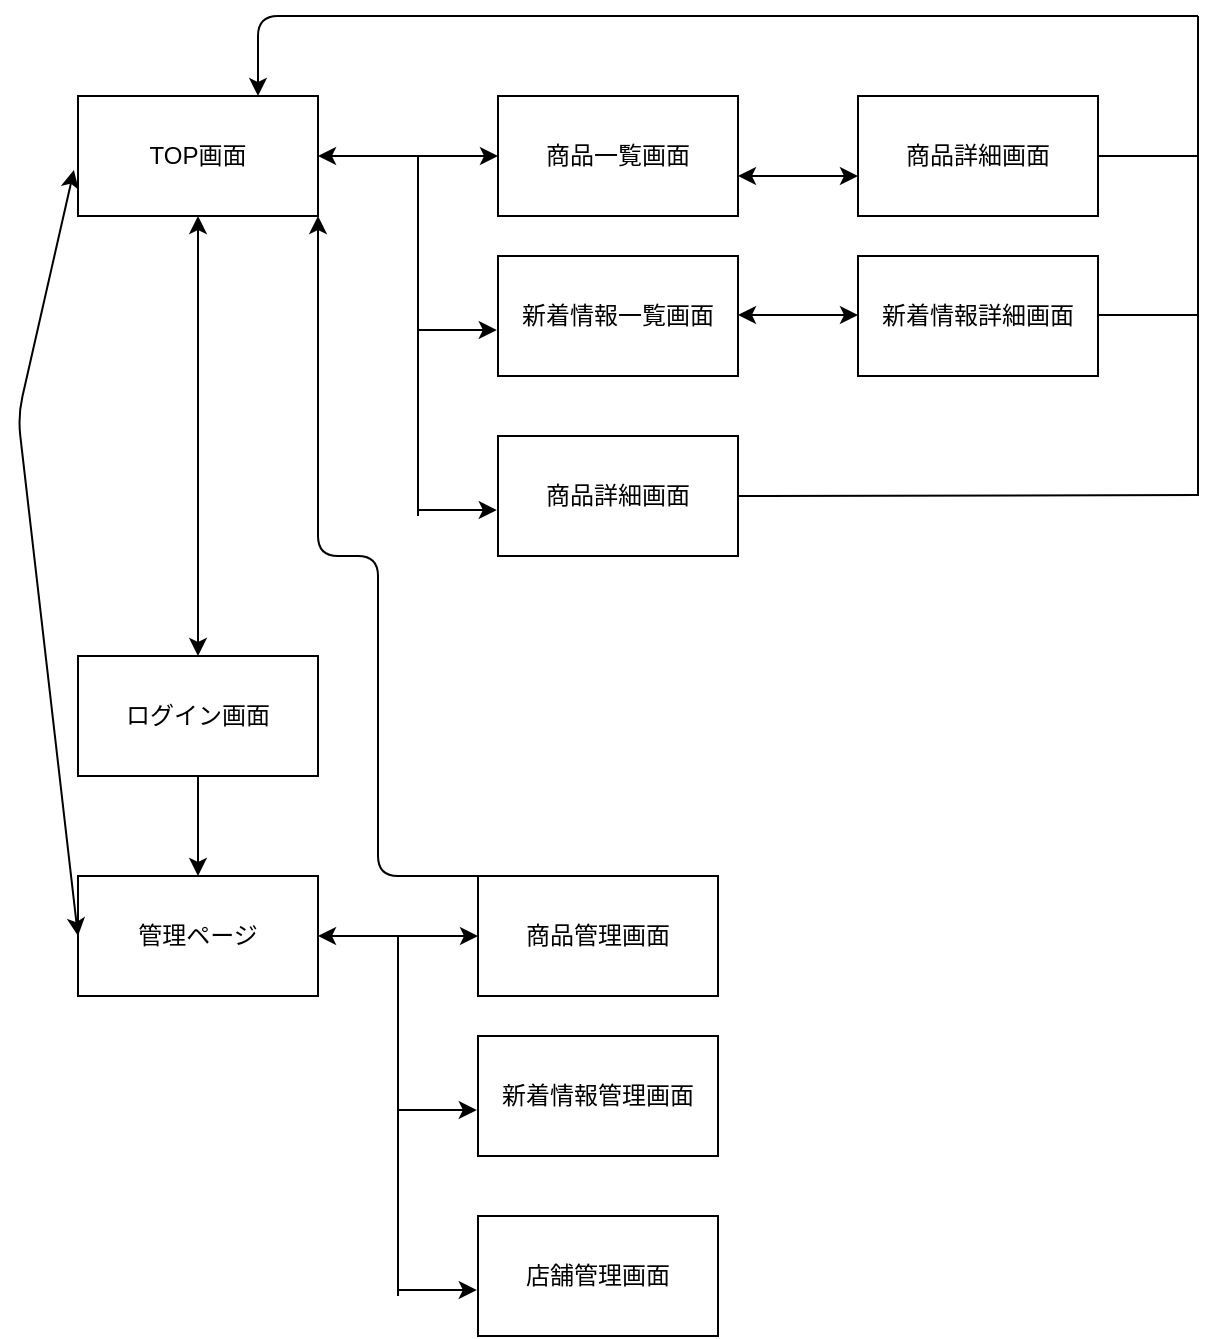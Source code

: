 <mxfile>
    <diagram id="4-wah9bCNaKHhXOleXlM" name="ページ1">
        <mxGraphModel dx="978" dy="859" grid="1" gridSize="10" guides="1" tooltips="1" connect="1" arrows="1" fold="1" page="1" pageScale="1" pageWidth="827" pageHeight="1169" math="0" shadow="0">
            <root>
                <mxCell id="0"/>
                <mxCell id="1" parent="0"/>
                <mxCell id="2" value="TOP画面" style="rounded=0;whiteSpace=wrap;html=1;" parent="1" vertex="1">
                    <mxGeometry x="40" y="80" width="120" height="60" as="geometry"/>
                </mxCell>
                <mxCell id="3" value="ログイン画面" style="rounded=0;whiteSpace=wrap;html=1;" parent="1" vertex="1">
                    <mxGeometry x="40" y="360" width="120" height="60" as="geometry"/>
                </mxCell>
                <mxCell id="4" value="管理ページ" style="rounded=0;whiteSpace=wrap;html=1;" parent="1" vertex="1">
                    <mxGeometry x="40" y="470" width="120" height="60" as="geometry"/>
                </mxCell>
                <mxCell id="5" value="商品管理画面" style="rounded=0;whiteSpace=wrap;html=1;" parent="1" vertex="1">
                    <mxGeometry x="240" y="470" width="120" height="60" as="geometry"/>
                </mxCell>
                <mxCell id="7" value="" style="endArrow=classic;html=1;exitX=0.5;exitY=1;exitDx=0;exitDy=0;" parent="1" source="3" target="4" edge="1">
                    <mxGeometry width="50" height="50" relative="1" as="geometry">
                        <mxPoint x="70" y="142" as="sourcePoint"/>
                        <mxPoint x="150" y="210" as="targetPoint"/>
                        <Array as="points"/>
                    </mxGeometry>
                </mxCell>
                <mxCell id="8" value="" style="endArrow=classic;startArrow=classic;html=1;exitX=0.5;exitY=0;exitDx=0;exitDy=0;entryX=0.5;entryY=1;entryDx=0;entryDy=0;" parent="1" source="3" target="2" edge="1">
                    <mxGeometry width="50" height="50" relative="1" as="geometry">
                        <mxPoint x="60" y="190" as="sourcePoint"/>
                        <mxPoint x="110" y="140" as="targetPoint"/>
                        <Array as="points"/>
                    </mxGeometry>
                </mxCell>
                <mxCell id="9" value="" style="endArrow=classic;startArrow=classic;html=1;exitX=0;exitY=0.5;exitDx=0;exitDy=0;entryX=-0.017;entryY=0.617;entryDx=0;entryDy=0;entryPerimeter=0;" parent="1" source="4" target="2" edge="1">
                    <mxGeometry width="50" height="50" relative="1" as="geometry">
                        <mxPoint x="110" y="210" as="sourcePoint"/>
                        <mxPoint x="110" y="150" as="targetPoint"/>
                        <Array as="points">
                            <mxPoint x="10" y="240"/>
                        </Array>
                    </mxGeometry>
                </mxCell>
                <mxCell id="10" value="" style="endArrow=classic;startArrow=classic;html=1;exitX=1;exitY=0.5;exitDx=0;exitDy=0;entryX=0;entryY=0.5;entryDx=0;entryDy=0;" parent="1" source="4" target="5" edge="1">
                    <mxGeometry width="50" height="50" relative="1" as="geometry">
                        <mxPoint x="160" y="350" as="sourcePoint"/>
                        <mxPoint x="160" y="290" as="targetPoint"/>
                    </mxGeometry>
                </mxCell>
                <mxCell id="11" value="商品一覧画面" style="rounded=0;whiteSpace=wrap;html=1;" parent="1" vertex="1">
                    <mxGeometry x="250" y="80" width="120" height="60" as="geometry"/>
                </mxCell>
                <mxCell id="12" value="商品詳細画面" style="rounded=0;whiteSpace=wrap;html=1;" parent="1" vertex="1">
                    <mxGeometry x="430" y="80" width="120" height="60" as="geometry"/>
                </mxCell>
                <mxCell id="13" value="" style="endArrow=classic;startArrow=classic;html=1;entryX=0;entryY=0.5;entryDx=0;entryDy=0;exitX=1;exitY=0.5;exitDx=0;exitDy=0;" parent="1" source="2" target="11" edge="1">
                    <mxGeometry width="50" height="50" relative="1" as="geometry">
                        <mxPoint x="160" y="120" as="sourcePoint"/>
                        <mxPoint x="210" y="70" as="targetPoint"/>
                    </mxGeometry>
                </mxCell>
                <mxCell id="14" value="" style="endArrow=classic;startArrow=classic;html=1;entryX=0;entryY=0.5;entryDx=0;entryDy=0;exitX=1;exitY=0.5;exitDx=0;exitDy=0;" parent="1" edge="1">
                    <mxGeometry width="50" height="50" relative="1" as="geometry">
                        <mxPoint x="370" y="120" as="sourcePoint"/>
                        <mxPoint x="430" y="120" as="targetPoint"/>
                    </mxGeometry>
                </mxCell>
                <mxCell id="17" value="" style="endArrow=classic;html=1;entryX=0.75;entryY=0;entryDx=0;entryDy=0;" parent="1" target="2" edge="1">
                    <mxGeometry width="50" height="50" relative="1" as="geometry">
                        <mxPoint x="600" y="40" as="sourcePoint"/>
                        <mxPoint x="440" y="410" as="targetPoint"/>
                        <Array as="points">
                            <mxPoint x="270" y="40"/>
                            <mxPoint x="130" y="40"/>
                        </Array>
                    </mxGeometry>
                </mxCell>
                <mxCell id="18" value="" style="endArrow=classic;html=1;exitX=0.5;exitY=0;exitDx=0;exitDy=0;entryX=1;entryY=1;entryDx=0;entryDy=0;" parent="1" source="5" target="2" edge="1">
                    <mxGeometry width="50" height="50" relative="1" as="geometry">
                        <mxPoint x="470" y="90" as="sourcePoint"/>
                        <mxPoint x="140" y="90" as="targetPoint"/>
                        <Array as="points">
                            <mxPoint x="190" y="470"/>
                            <mxPoint x="190" y="310"/>
                            <mxPoint x="160" y="310"/>
                            <mxPoint x="160" y="180"/>
                        </Array>
                    </mxGeometry>
                </mxCell>
                <mxCell id="19" value="新着情報一覧画面" style="rounded=0;whiteSpace=wrap;html=1;" parent="1" vertex="1">
                    <mxGeometry x="250" y="160" width="120" height="60" as="geometry"/>
                </mxCell>
                <mxCell id="20" value="新着情報詳細画面" style="rounded=0;whiteSpace=wrap;html=1;" parent="1" vertex="1">
                    <mxGeometry x="430" y="160" width="120" height="60" as="geometry"/>
                </mxCell>
                <mxCell id="21" value="" style="endArrow=classic;startArrow=classic;html=1;entryX=0;entryY=0.5;entryDx=0;entryDy=0;exitX=1;exitY=0.5;exitDx=0;exitDy=0;" parent="1" edge="1">
                    <mxGeometry width="50" height="50" relative="1" as="geometry">
                        <mxPoint x="370" y="189.5" as="sourcePoint"/>
                        <mxPoint x="430" y="189.5" as="targetPoint"/>
                    </mxGeometry>
                </mxCell>
                <mxCell id="23" value="" style="endArrow=none;html=1;" parent="1" edge="1">
                    <mxGeometry width="50" height="50" relative="1" as="geometry">
                        <mxPoint x="600" y="280" as="sourcePoint"/>
                        <mxPoint x="600" y="40" as="targetPoint"/>
                    </mxGeometry>
                </mxCell>
                <mxCell id="24" value="" style="endArrow=none;html=1;" parent="1" edge="1">
                    <mxGeometry width="50" height="50" relative="1" as="geometry">
                        <mxPoint x="550" y="110" as="sourcePoint"/>
                        <mxPoint x="600" y="110" as="targetPoint"/>
                    </mxGeometry>
                </mxCell>
                <mxCell id="25" value="" style="endArrow=none;html=1;" parent="1" edge="1">
                    <mxGeometry width="50" height="50" relative="1" as="geometry">
                        <mxPoint x="550" y="189.5" as="sourcePoint"/>
                        <mxPoint x="600" y="189.5" as="targetPoint"/>
                    </mxGeometry>
                </mxCell>
                <mxCell id="26" value="" style="endArrow=none;html=1;" parent="1" edge="1">
                    <mxGeometry width="50" height="50" relative="1" as="geometry">
                        <mxPoint x="210" y="290" as="sourcePoint"/>
                        <mxPoint x="210" y="110" as="targetPoint"/>
                    </mxGeometry>
                </mxCell>
                <mxCell id="28" value="" style="endArrow=classic;html=1;entryX=-0.005;entryY=0.617;entryDx=0;entryDy=0;entryPerimeter=0;" parent="1" target="19" edge="1">
                    <mxGeometry width="50" height="50" relative="1" as="geometry">
                        <mxPoint x="210" y="197" as="sourcePoint"/>
                        <mxPoint x="260" y="150" as="targetPoint"/>
                    </mxGeometry>
                </mxCell>
                <mxCell id="29" value="商品詳細画面" style="rounded=0;whiteSpace=wrap;html=1;" vertex="1" parent="1">
                    <mxGeometry x="250" y="250" width="120" height="60" as="geometry"/>
                </mxCell>
                <mxCell id="32" value="" style="endArrow=none;html=1;" edge="1" parent="1">
                    <mxGeometry width="50" height="50" relative="1" as="geometry">
                        <mxPoint x="370" y="280" as="sourcePoint"/>
                        <mxPoint x="600" y="279.5" as="targetPoint"/>
                    </mxGeometry>
                </mxCell>
                <mxCell id="33" value="" style="endArrow=classic;html=1;entryX=-0.005;entryY=0.617;entryDx=0;entryDy=0;entryPerimeter=0;" edge="1" parent="1" target="29">
                    <mxGeometry width="50" height="50" relative="1" as="geometry">
                        <mxPoint x="210" y="287" as="sourcePoint"/>
                        <mxPoint x="260" y="240" as="targetPoint"/>
                    </mxGeometry>
                </mxCell>
                <mxCell id="34" value="新着情報管理画面" style="rounded=0;whiteSpace=wrap;html=1;" vertex="1" parent="1">
                    <mxGeometry x="240" y="550" width="120" height="60" as="geometry"/>
                </mxCell>
                <mxCell id="35" value="店舗管理画面" style="rounded=0;whiteSpace=wrap;html=1;" vertex="1" parent="1">
                    <mxGeometry x="240" y="640" width="120" height="60" as="geometry"/>
                </mxCell>
                <mxCell id="36" value="" style="endArrow=none;html=1;" edge="1" parent="1">
                    <mxGeometry width="50" height="50" relative="1" as="geometry">
                        <mxPoint x="200" y="680" as="sourcePoint"/>
                        <mxPoint x="200" y="500" as="targetPoint"/>
                    </mxGeometry>
                </mxCell>
                <mxCell id="37" value="" style="endArrow=classic;html=1;entryX=-0.005;entryY=0.617;entryDx=0;entryDy=0;entryPerimeter=0;" edge="1" parent="1">
                    <mxGeometry width="50" height="50" relative="1" as="geometry">
                        <mxPoint x="200" y="587" as="sourcePoint"/>
                        <mxPoint x="239.4" y="587.02" as="targetPoint"/>
                    </mxGeometry>
                </mxCell>
                <mxCell id="38" value="" style="endArrow=classic;html=1;entryX=-0.005;entryY=0.617;entryDx=0;entryDy=0;entryPerimeter=0;" edge="1" parent="1">
                    <mxGeometry width="50" height="50" relative="1" as="geometry">
                        <mxPoint x="200" y="677" as="sourcePoint"/>
                        <mxPoint x="239.4" y="677.02" as="targetPoint"/>
                    </mxGeometry>
                </mxCell>
            </root>
        </mxGraphModel>
    </diagram>
</mxfile>
